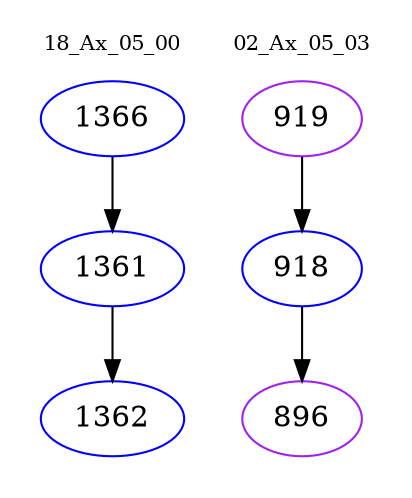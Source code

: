 digraph{
subgraph cluster_0 {
color = white
label = "18_Ax_05_00";
fontsize=10;
T0_1366 [label="1366", color="blue"]
T0_1366 -> T0_1361 [color="black"]
T0_1361 [label="1361", color="blue"]
T0_1361 -> T0_1362 [color="black"]
T0_1362 [label="1362", color="blue"]
}
subgraph cluster_1 {
color = white
label = "02_Ax_05_03";
fontsize=10;
T1_919 [label="919", color="purple"]
T1_919 -> T1_918 [color="black"]
T1_918 [label="918", color="blue"]
T1_918 -> T1_896 [color="black"]
T1_896 [label="896", color="purple"]
}
}
